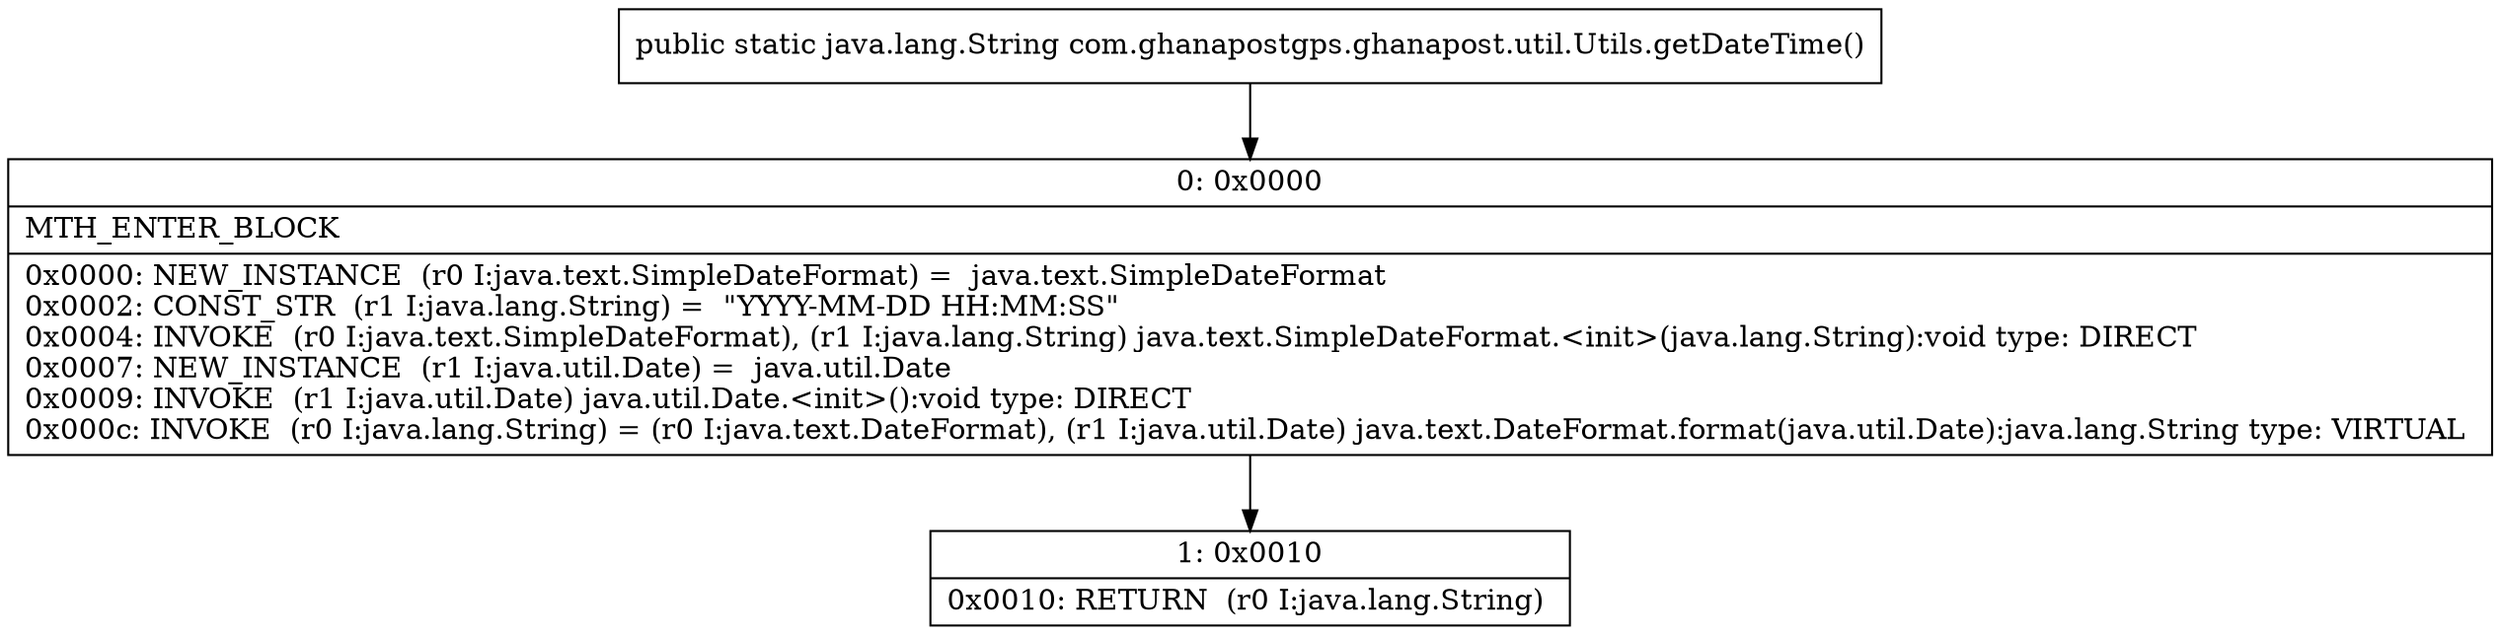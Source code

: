 digraph "CFG forcom.ghanapostgps.ghanapost.util.Utils.getDateTime()Ljava\/lang\/String;" {
Node_0 [shape=record,label="{0\:\ 0x0000|MTH_ENTER_BLOCK\l|0x0000: NEW_INSTANCE  (r0 I:java.text.SimpleDateFormat) =  java.text.SimpleDateFormat \l0x0002: CONST_STR  (r1 I:java.lang.String) =  \"YYYY\-MM\-DD HH:MM:SS\" \l0x0004: INVOKE  (r0 I:java.text.SimpleDateFormat), (r1 I:java.lang.String) java.text.SimpleDateFormat.\<init\>(java.lang.String):void type: DIRECT \l0x0007: NEW_INSTANCE  (r1 I:java.util.Date) =  java.util.Date \l0x0009: INVOKE  (r1 I:java.util.Date) java.util.Date.\<init\>():void type: DIRECT \l0x000c: INVOKE  (r0 I:java.lang.String) = (r0 I:java.text.DateFormat), (r1 I:java.util.Date) java.text.DateFormat.format(java.util.Date):java.lang.String type: VIRTUAL \l}"];
Node_1 [shape=record,label="{1\:\ 0x0010|0x0010: RETURN  (r0 I:java.lang.String) \l}"];
MethodNode[shape=record,label="{public static java.lang.String com.ghanapostgps.ghanapost.util.Utils.getDateTime() }"];
MethodNode -> Node_0;
Node_0 -> Node_1;
}

